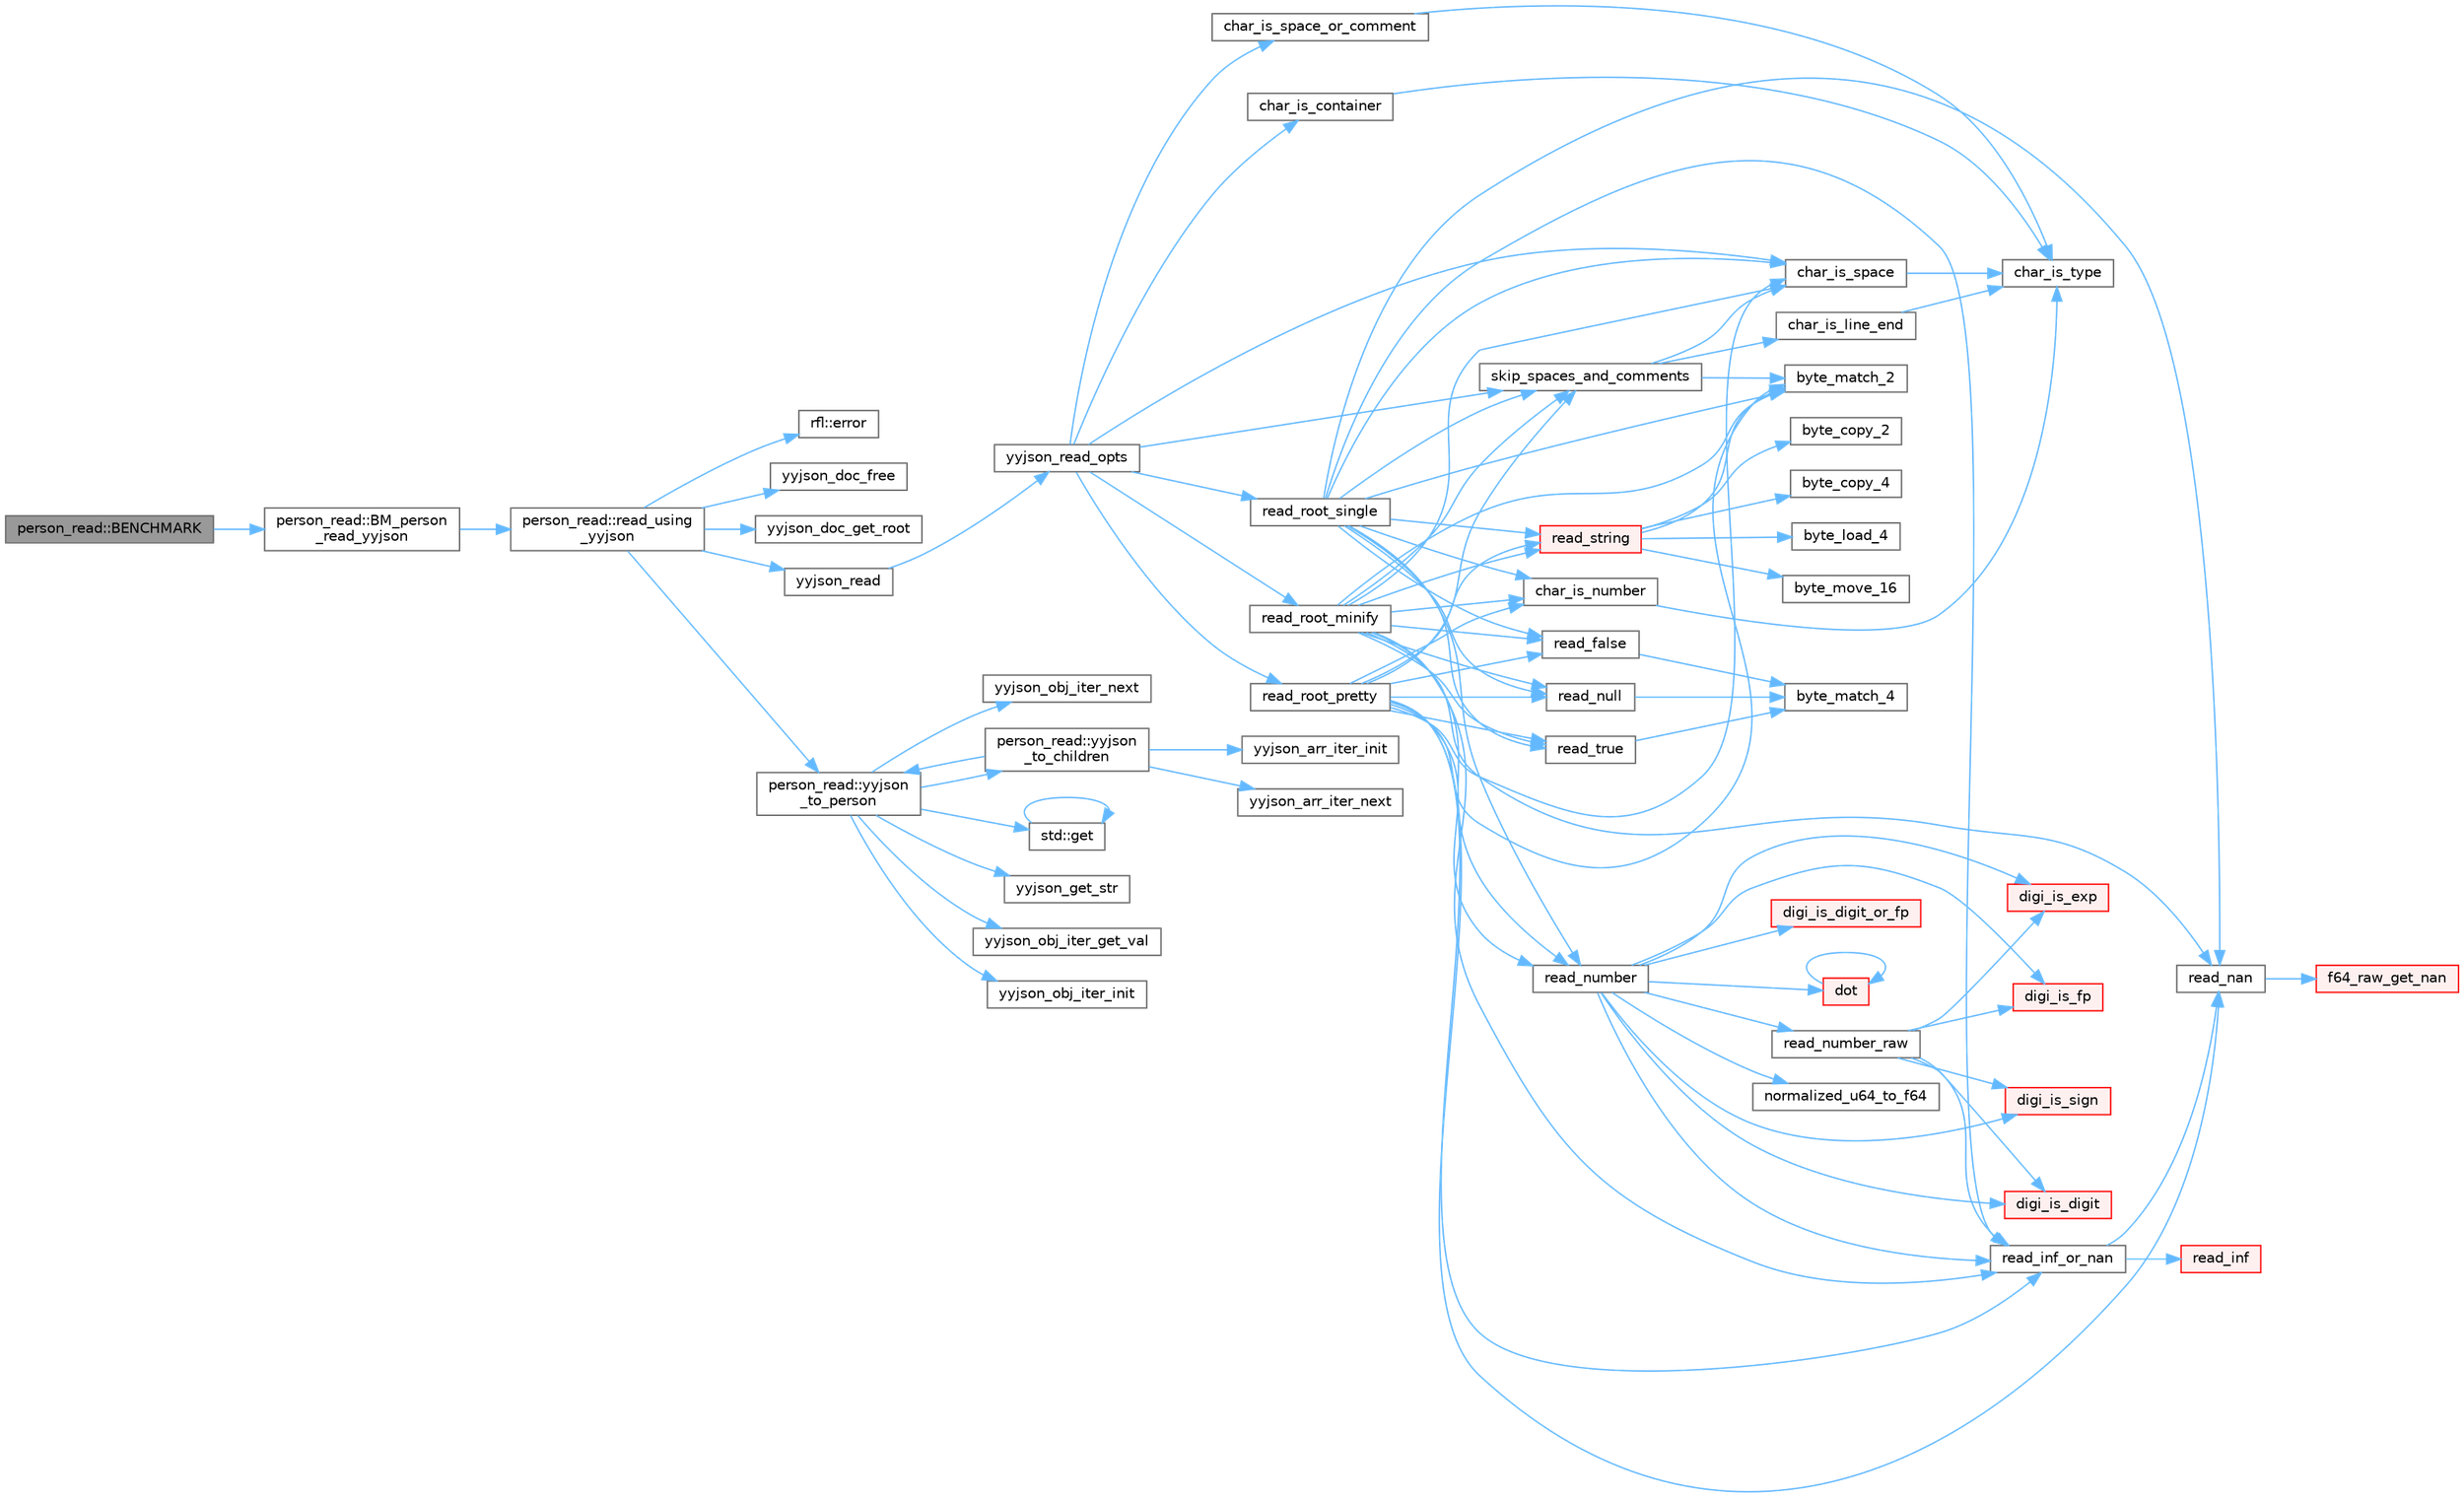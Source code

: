digraph "person_read::BENCHMARK"
{
 // LATEX_PDF_SIZE
  bgcolor="transparent";
  edge [fontname=Helvetica,fontsize=10,labelfontname=Helvetica,labelfontsize=10];
  node [fontname=Helvetica,fontsize=10,shape=box,height=0.2,width=0.4];
  rankdir="LR";
  Node1 [id="Node000001",label="person_read::BENCHMARK",height=0.2,width=0.4,color="gray40", fillcolor="grey60", style="filled", fontcolor="black",tooltip=" "];
  Node1 -> Node2 [id="edge93_Node000001_Node000002",color="steelblue1",style="solid",tooltip=" "];
  Node2 [id="Node000002",label="person_read::BM_person\l_read_yyjson",height=0.2,width=0.4,color="grey40", fillcolor="white", style="filled",URL="$namespaceperson__read.html#a77d277ff8e2c5baba415c26e6c888afe",tooltip=" "];
  Node2 -> Node3 [id="edge94_Node000002_Node000003",color="steelblue1",style="solid",tooltip=" "];
  Node3 [id="Node000003",label="person_read::read_using\l_yyjson",height=0.2,width=0.4,color="grey40", fillcolor="white", style="filled",URL="$namespaceperson__read.html#a9f4a9359581c772d04904881a53eea62",tooltip=" "];
  Node3 -> Node4 [id="edge95_Node000003_Node000004",color="steelblue1",style="solid",tooltip=" "];
  Node4 [id="Node000004",label="rfl::error",height=0.2,width=0.4,color="grey40", fillcolor="white", style="filled",URL="$namespacerfl.html#a6625864c6c297dfdc3d3c3ee3181dd8c",tooltip="Shorthand for unexpected error."];
  Node3 -> Node5 [id="edge96_Node000003_Node000005",color="steelblue1",style="solid",tooltip=" "];
  Node5 [id="Node000005",label="yyjson_doc_free",height=0.2,width=0.4,color="grey40", fillcolor="white", style="filled",URL="$yyjson_8h.html#adad98bd766cf52d99f2c54dcb120786d",tooltip=" "];
  Node3 -> Node6 [id="edge97_Node000003_Node000006",color="steelblue1",style="solid",tooltip=" "];
  Node6 [id="Node000006",label="yyjson_doc_get_root",height=0.2,width=0.4,color="grey40", fillcolor="white", style="filled",URL="$yyjson_8h.html#aa33a13a85b840b3dbc1f8534db2bd8fc",tooltip=" "];
  Node3 -> Node7 [id="edge98_Node000003_Node000007",color="steelblue1",style="solid",tooltip=" "];
  Node7 [id="Node000007",label="yyjson_read",height=0.2,width=0.4,color="grey40", fillcolor="white", style="filled",URL="$yyjson_8h.html#aeab3c2a1d86225e5b181fb1bba7587d4",tooltip=" "];
  Node7 -> Node8 [id="edge99_Node000007_Node000008",color="steelblue1",style="solid",tooltip=" "];
  Node8 [id="Node000008",label="yyjson_read_opts",height=0.2,width=0.4,color="grey40", fillcolor="white", style="filled",URL="$yyjson_8c.html#a5755f297c3a913f7a312c2ac67be0b56",tooltip=" "];
  Node8 -> Node9 [id="edge100_Node000008_Node000009",color="steelblue1",style="solid",tooltip=" "];
  Node9 [id="Node000009",label="char_is_container",height=0.2,width=0.4,color="grey40", fillcolor="white", style="filled",URL="$yyjson_8c.html#a5fdc435e849b5e8be6712aaf1c507da2",tooltip=" "];
  Node9 -> Node10 [id="edge101_Node000009_Node000010",color="steelblue1",style="solid",tooltip=" "];
  Node10 [id="Node000010",label="char_is_type",height=0.2,width=0.4,color="grey40", fillcolor="white", style="filled",URL="$yyjson_8c.html#a92720506373a97d8d6f198ea37ce3cb1",tooltip=" "];
  Node8 -> Node11 [id="edge102_Node000008_Node000011",color="steelblue1",style="solid",tooltip=" "];
  Node11 [id="Node000011",label="char_is_space",height=0.2,width=0.4,color="grey40", fillcolor="white", style="filled",URL="$yyjson_8c.html#a4c4d781bdc30adffcee30f192e4869c8",tooltip=" "];
  Node11 -> Node10 [id="edge103_Node000011_Node000010",color="steelblue1",style="solid",tooltip=" "];
  Node8 -> Node12 [id="edge104_Node000008_Node000012",color="steelblue1",style="solid",tooltip=" "];
  Node12 [id="Node000012",label="char_is_space_or_comment",height=0.2,width=0.4,color="grey40", fillcolor="white", style="filled",URL="$yyjson_8c.html#a834a69b6af5c351b724369c6b5176e82",tooltip=" "];
  Node12 -> Node10 [id="edge105_Node000012_Node000010",color="steelblue1",style="solid",tooltip=" "];
  Node8 -> Node13 [id="edge106_Node000008_Node000013",color="steelblue1",style="solid",tooltip=" "];
  Node13 [id="Node000013",label="read_root_minify",height=0.2,width=0.4,color="grey40", fillcolor="white", style="filled",URL="$yyjson_8c.html#a7e4155e7870372bf62ab8ccdaec8d066",tooltip=" "];
  Node13 -> Node14 [id="edge107_Node000013_Node000014",color="steelblue1",style="solid",tooltip=" "];
  Node14 [id="Node000014",label="byte_match_2",height=0.2,width=0.4,color="grey40", fillcolor="white", style="filled",URL="$yyjson_8c.html#a3a0b543ccc96758e3d9632773ab82632",tooltip=" "];
  Node13 -> Node15 [id="edge108_Node000013_Node000015",color="steelblue1",style="solid",tooltip=" "];
  Node15 [id="Node000015",label="char_is_number",height=0.2,width=0.4,color="grey40", fillcolor="white", style="filled",URL="$yyjson_8c.html#abf57d5a39008af9ef13462c45631a0fc",tooltip=" "];
  Node15 -> Node10 [id="edge109_Node000015_Node000010",color="steelblue1",style="solid",tooltip=" "];
  Node13 -> Node11 [id="edge110_Node000013_Node000011",color="steelblue1",style="solid",tooltip=" "];
  Node13 -> Node16 [id="edge111_Node000013_Node000016",color="steelblue1",style="solid",tooltip=" "];
  Node16 [id="Node000016",label="read_false",height=0.2,width=0.4,color="grey40", fillcolor="white", style="filled",URL="$yyjson_8c.html#a8372211a6f5de545766529f4e4cc19e8",tooltip=" "];
  Node16 -> Node17 [id="edge112_Node000016_Node000017",color="steelblue1",style="solid",tooltip=" "];
  Node17 [id="Node000017",label="byte_match_4",height=0.2,width=0.4,color="grey40", fillcolor="white", style="filled",URL="$yyjson_8c.html#a34726fa714e2bf7c56f8a70bda417597",tooltip=" "];
  Node13 -> Node18 [id="edge113_Node000013_Node000018",color="steelblue1",style="solid",tooltip=" "];
  Node18 [id="Node000018",label="read_inf_or_nan",height=0.2,width=0.4,color="grey40", fillcolor="white", style="filled",URL="$yyjson_8c.html#a720bbd325fe3ba03734213f3987a9dd9",tooltip=" "];
  Node18 -> Node19 [id="edge114_Node000018_Node000019",color="steelblue1",style="solid",tooltip=" "];
  Node19 [id="Node000019",label="read_inf",height=0.2,width=0.4,color="red", fillcolor="#FFF0F0", style="filled",URL="$yyjson_8c.html#ae2c50c33e8663e8985150a3c19fb7774",tooltip=" "];
  Node18 -> Node23 [id="edge115_Node000018_Node000023",color="steelblue1",style="solid",tooltip=" "];
  Node23 [id="Node000023",label="read_nan",height=0.2,width=0.4,color="grey40", fillcolor="white", style="filled",URL="$yyjson_8c.html#a61c49628369584d4d256add73d1a5fac",tooltip=" "];
  Node23 -> Node24 [id="edge116_Node000023_Node000024",color="steelblue1",style="solid",tooltip=" "];
  Node24 [id="Node000024",label="f64_raw_get_nan",height=0.2,width=0.4,color="red", fillcolor="#FFF0F0", style="filled",URL="$yyjson_8c.html#a52154ab6c7dc6d98fc7b916ef2525724",tooltip=" "];
  Node13 -> Node23 [id="edge117_Node000013_Node000023",color="steelblue1",style="solid",tooltip=" "];
  Node13 -> Node25 [id="edge118_Node000013_Node000025",color="steelblue1",style="solid",tooltip=" "];
  Node25 [id="Node000025",label="read_null",height=0.2,width=0.4,color="grey40", fillcolor="white", style="filled",URL="$yyjson_8c.html#a08f27fa4d71c993e7c6791ae47cb3ed7",tooltip=" "];
  Node25 -> Node17 [id="edge119_Node000025_Node000017",color="steelblue1",style="solid",tooltip=" "];
  Node13 -> Node26 [id="edge120_Node000013_Node000026",color="steelblue1",style="solid",tooltip=" "];
  Node26 [id="Node000026",label="read_number",height=0.2,width=0.4,color="grey40", fillcolor="white", style="filled",URL="$yyjson_8c.html#ae80f29f6843f936808fbe5a48e48dabc",tooltip=" "];
  Node26 -> Node27 [id="edge121_Node000026_Node000027",color="steelblue1",style="solid",tooltip=" "];
  Node27 [id="Node000027",label="digi_is_digit",height=0.2,width=0.4,color="red", fillcolor="#FFF0F0", style="filled",URL="$yyjson_8c.html#ac16e36c200b16a17041aac1ed37276d7",tooltip=" "];
  Node26 -> Node29 [id="edge122_Node000026_Node000029",color="steelblue1",style="solid",tooltip=" "];
  Node29 [id="Node000029",label="digi_is_digit_or_fp",height=0.2,width=0.4,color="red", fillcolor="#FFF0F0", style="filled",URL="$yyjson_8c.html#aee912f37b76d8da7a4e2ca5a88d17d76",tooltip=" "];
  Node26 -> Node30 [id="edge123_Node000026_Node000030",color="steelblue1",style="solid",tooltip=" "];
  Node30 [id="Node000030",label="digi_is_exp",height=0.2,width=0.4,color="red", fillcolor="#FFF0F0", style="filled",URL="$yyjson_8c.html#ad25dff9b718d68793b54d09d4dfc8526",tooltip=" "];
  Node26 -> Node31 [id="edge124_Node000026_Node000031",color="steelblue1",style="solid",tooltip=" "];
  Node31 [id="Node000031",label="digi_is_fp",height=0.2,width=0.4,color="red", fillcolor="#FFF0F0", style="filled",URL="$yyjson_8c.html#ac38bca46c8cbb1107ca4188d2eb4fcbe",tooltip=" "];
  Node26 -> Node32 [id="edge125_Node000026_Node000032",color="steelblue1",style="solid",tooltip=" "];
  Node32 [id="Node000032",label="digi_is_sign",height=0.2,width=0.4,color="red", fillcolor="#FFF0F0", style="filled",URL="$yyjson_8c.html#a078553b0c6c304a46441a196aad05129",tooltip=" "];
  Node26 -> Node33 [id="edge126_Node000026_Node000033",color="steelblue1",style="solid",tooltip=" "];
  Node33 [id="Node000033",label="dot",height=0.2,width=0.4,color="red", fillcolor="#FFF0F0", style="filled",URL="$level1__real__impl_8h.html#a7a40e5a367460d00c6cdeeb23e8b780b",tooltip=" "];
  Node33 -> Node33 [id="edge127_Node000033_Node000033",color="steelblue1",style="solid",tooltip=" "];
  Node26 -> Node35 [id="edge128_Node000026_Node000035",color="steelblue1",style="solid",tooltip=" "];
  Node35 [id="Node000035",label="normalized_u64_to_f64",height=0.2,width=0.4,color="grey40", fillcolor="white", style="filled",URL="$yyjson_8c.html#aee878603775170bfda13233591eceec0",tooltip=" "];
  Node26 -> Node18 [id="edge129_Node000026_Node000018",color="steelblue1",style="solid",tooltip=" "];
  Node26 -> Node36 [id="edge130_Node000026_Node000036",color="steelblue1",style="solid",tooltip=" "];
  Node36 [id="Node000036",label="read_number_raw",height=0.2,width=0.4,color="grey40", fillcolor="white", style="filled",URL="$yyjson_8c.html#a17e53cae5ed1a998445df0ee5e95434e",tooltip=" "];
  Node36 -> Node27 [id="edge131_Node000036_Node000027",color="steelblue1",style="solid",tooltip=" "];
  Node36 -> Node30 [id="edge132_Node000036_Node000030",color="steelblue1",style="solid",tooltip=" "];
  Node36 -> Node31 [id="edge133_Node000036_Node000031",color="steelblue1",style="solid",tooltip=" "];
  Node36 -> Node32 [id="edge134_Node000036_Node000032",color="steelblue1",style="solid",tooltip=" "];
  Node36 -> Node18 [id="edge135_Node000036_Node000018",color="steelblue1",style="solid",tooltip=" "];
  Node13 -> Node37 [id="edge136_Node000013_Node000037",color="steelblue1",style="solid",tooltip=" "];
  Node37 [id="Node000037",label="read_string",height=0.2,width=0.4,color="red", fillcolor="#FFF0F0", style="filled",URL="$yyjson_8c.html#a804945ea7ab88a55f6c71afe2ef28508",tooltip=" "];
  Node37 -> Node38 [id="edge137_Node000037_Node000038",color="steelblue1",style="solid",tooltip=" "];
  Node38 [id="Node000038",label="byte_copy_2",height=0.2,width=0.4,color="grey40", fillcolor="white", style="filled",URL="$yyjson_8c.html#ac6a11726824f52b6413a67488f5a3152",tooltip=" "];
  Node37 -> Node39 [id="edge138_Node000037_Node000039",color="steelblue1",style="solid",tooltip=" "];
  Node39 [id="Node000039",label="byte_copy_4",height=0.2,width=0.4,color="grey40", fillcolor="white", style="filled",URL="$yyjson_8c.html#a98219967baeab34ab615b4ccda0df146",tooltip=" "];
  Node37 -> Node40 [id="edge139_Node000037_Node000040",color="steelblue1",style="solid",tooltip=" "];
  Node40 [id="Node000040",label="byte_load_4",height=0.2,width=0.4,color="grey40", fillcolor="white", style="filled",URL="$yyjson_8c.html#a87c460a03bebacd0dcdad97440488c2b",tooltip=" "];
  Node37 -> Node14 [id="edge140_Node000037_Node000014",color="steelblue1",style="solid",tooltip=" "];
  Node37 -> Node41 [id="edge141_Node000037_Node000041",color="steelblue1",style="solid",tooltip=" "];
  Node41 [id="Node000041",label="byte_move_16",height=0.2,width=0.4,color="grey40", fillcolor="white", style="filled",URL="$yyjson_8c.html#a133d71145abef5ab727e5d3bc7d7d3cc",tooltip=" "];
  Node13 -> Node46 [id="edge142_Node000013_Node000046",color="steelblue1",style="solid",tooltip=" "];
  Node46 [id="Node000046",label="read_true",height=0.2,width=0.4,color="grey40", fillcolor="white", style="filled",URL="$yyjson_8c.html#ac13d82fdd527dfe489b5004bd7339b04",tooltip=" "];
  Node46 -> Node17 [id="edge143_Node000046_Node000017",color="steelblue1",style="solid",tooltip=" "];
  Node13 -> Node47 [id="edge144_Node000013_Node000047",color="steelblue1",style="solid",tooltip=" "];
  Node47 [id="Node000047",label="skip_spaces_and_comments",height=0.2,width=0.4,color="grey40", fillcolor="white", style="filled",URL="$yyjson_8c.html#abb4ba1f891e94f62b208432ebd8c5a78",tooltip=" "];
  Node47 -> Node14 [id="edge145_Node000047_Node000014",color="steelblue1",style="solid",tooltip=" "];
  Node47 -> Node48 [id="edge146_Node000047_Node000048",color="steelblue1",style="solid",tooltip=" "];
  Node48 [id="Node000048",label="char_is_line_end",height=0.2,width=0.4,color="grey40", fillcolor="white", style="filled",URL="$yyjson_8c.html#acb4cb37d08c50567be86f8057cb413eb",tooltip=" "];
  Node48 -> Node10 [id="edge147_Node000048_Node000010",color="steelblue1",style="solid",tooltip=" "];
  Node47 -> Node11 [id="edge148_Node000047_Node000011",color="steelblue1",style="solid",tooltip=" "];
  Node8 -> Node49 [id="edge149_Node000008_Node000049",color="steelblue1",style="solid",tooltip=" "];
  Node49 [id="Node000049",label="read_root_pretty",height=0.2,width=0.4,color="grey40", fillcolor="white", style="filled",URL="$yyjson_8c.html#ad73d8336ba9514abc616a2b95438af7d",tooltip=" "];
  Node49 -> Node14 [id="edge150_Node000049_Node000014",color="steelblue1",style="solid",tooltip=" "];
  Node49 -> Node15 [id="edge151_Node000049_Node000015",color="steelblue1",style="solid",tooltip=" "];
  Node49 -> Node11 [id="edge152_Node000049_Node000011",color="steelblue1",style="solid",tooltip=" "];
  Node49 -> Node16 [id="edge153_Node000049_Node000016",color="steelblue1",style="solid",tooltip=" "];
  Node49 -> Node18 [id="edge154_Node000049_Node000018",color="steelblue1",style="solid",tooltip=" "];
  Node49 -> Node23 [id="edge155_Node000049_Node000023",color="steelblue1",style="solid",tooltip=" "];
  Node49 -> Node25 [id="edge156_Node000049_Node000025",color="steelblue1",style="solid",tooltip=" "];
  Node49 -> Node26 [id="edge157_Node000049_Node000026",color="steelblue1",style="solid",tooltip=" "];
  Node49 -> Node37 [id="edge158_Node000049_Node000037",color="steelblue1",style="solid",tooltip=" "];
  Node49 -> Node46 [id="edge159_Node000049_Node000046",color="steelblue1",style="solid",tooltip=" "];
  Node49 -> Node47 [id="edge160_Node000049_Node000047",color="steelblue1",style="solid",tooltip=" "];
  Node8 -> Node50 [id="edge161_Node000008_Node000050",color="steelblue1",style="solid",tooltip=" "];
  Node50 [id="Node000050",label="read_root_single",height=0.2,width=0.4,color="grey40", fillcolor="white", style="filled",URL="$yyjson_8c.html#aa9121ac0675557400ce9fe9279bb59df",tooltip=" "];
  Node50 -> Node14 [id="edge162_Node000050_Node000014",color="steelblue1",style="solid",tooltip=" "];
  Node50 -> Node15 [id="edge163_Node000050_Node000015",color="steelblue1",style="solid",tooltip=" "];
  Node50 -> Node11 [id="edge164_Node000050_Node000011",color="steelblue1",style="solid",tooltip=" "];
  Node50 -> Node16 [id="edge165_Node000050_Node000016",color="steelblue1",style="solid",tooltip=" "];
  Node50 -> Node18 [id="edge166_Node000050_Node000018",color="steelblue1",style="solid",tooltip=" "];
  Node50 -> Node23 [id="edge167_Node000050_Node000023",color="steelblue1",style="solid",tooltip=" "];
  Node50 -> Node25 [id="edge168_Node000050_Node000025",color="steelblue1",style="solid",tooltip=" "];
  Node50 -> Node26 [id="edge169_Node000050_Node000026",color="steelblue1",style="solid",tooltip=" "];
  Node50 -> Node37 [id="edge170_Node000050_Node000037",color="steelblue1",style="solid",tooltip=" "];
  Node50 -> Node46 [id="edge171_Node000050_Node000046",color="steelblue1",style="solid",tooltip=" "];
  Node50 -> Node47 [id="edge172_Node000050_Node000047",color="steelblue1",style="solid",tooltip=" "];
  Node8 -> Node47 [id="edge173_Node000008_Node000047",color="steelblue1",style="solid",tooltip=" "];
  Node3 -> Node51 [id="edge174_Node000003_Node000051",color="steelblue1",style="solid",tooltip=" "];
  Node51 [id="Node000051",label="person_read::yyjson\l_to_person",height=0.2,width=0.4,color="grey40", fillcolor="white", style="filled",URL="$namespaceperson__read.html#aa8436efbcb9638d7b1810765675bea4b",tooltip=" "];
  Node51 -> Node52 [id="edge175_Node000051_Node000052",color="steelblue1",style="solid",tooltip=" "];
  Node52 [id="Node000052",label="std::get",height=0.2,width=0.4,color="grey40", fillcolor="white", style="filled",URL="$namespacestd.html#aae41d8280b7ccc3f0e0a0be2dab21c8f",tooltip="Gets an element by index."];
  Node52 -> Node52 [id="edge176_Node000052_Node000052",color="steelblue1",style="solid",tooltip=" "];
  Node51 -> Node53 [id="edge177_Node000051_Node000053",color="steelblue1",style="solid",tooltip=" "];
  Node53 [id="Node000053",label="yyjson_get_str",height=0.2,width=0.4,color="grey40", fillcolor="white", style="filled",URL="$yyjson_8h.html#a986e994db00b2749e000af0a4331454c",tooltip=" "];
  Node51 -> Node54 [id="edge178_Node000051_Node000054",color="steelblue1",style="solid",tooltip=" "];
  Node54 [id="Node000054",label="yyjson_obj_iter_get_val",height=0.2,width=0.4,color="grey40", fillcolor="white", style="filled",URL="$yyjson_8h.html#a3403b9c25c8b8f2b3027f4e6d97d0ca8",tooltip=" "];
  Node51 -> Node55 [id="edge179_Node000051_Node000055",color="steelblue1",style="solid",tooltip=" "];
  Node55 [id="Node000055",label="yyjson_obj_iter_init",height=0.2,width=0.4,color="grey40", fillcolor="white", style="filled",URL="$yyjson_8h.html#a2b6a426ece4ffeb9dede1f7a9970140d",tooltip=" "];
  Node51 -> Node56 [id="edge180_Node000051_Node000056",color="steelblue1",style="solid",tooltip=" "];
  Node56 [id="Node000056",label="yyjson_obj_iter_next",height=0.2,width=0.4,color="grey40", fillcolor="white", style="filled",URL="$yyjson_8h.html#a6033befb82b9331d2c19c09799ec5bcf",tooltip=" "];
  Node51 -> Node57 [id="edge181_Node000051_Node000057",color="steelblue1",style="solid",tooltip=" "];
  Node57 [id="Node000057",label="person_read::yyjson\l_to_children",height=0.2,width=0.4,color="grey40", fillcolor="white", style="filled",URL="$namespaceperson__read.html#af904d7011becbb9047d32ecd0d2a88d4",tooltip=" "];
  Node57 -> Node58 [id="edge182_Node000057_Node000058",color="steelblue1",style="solid",tooltip=" "];
  Node58 [id="Node000058",label="yyjson_arr_iter_init",height=0.2,width=0.4,color="grey40", fillcolor="white", style="filled",URL="$yyjson_8h.html#a95aebc83fff9793f7701a6e37df5e03f",tooltip=" "];
  Node57 -> Node59 [id="edge183_Node000057_Node000059",color="steelblue1",style="solid",tooltip=" "];
  Node59 [id="Node000059",label="yyjson_arr_iter_next",height=0.2,width=0.4,color="grey40", fillcolor="white", style="filled",URL="$yyjson_8h.html#ab608a351427921421a2e23877399acd5",tooltip=" "];
  Node57 -> Node51 [id="edge184_Node000057_Node000051",color="steelblue1",style="solid",tooltip=" "];
}
